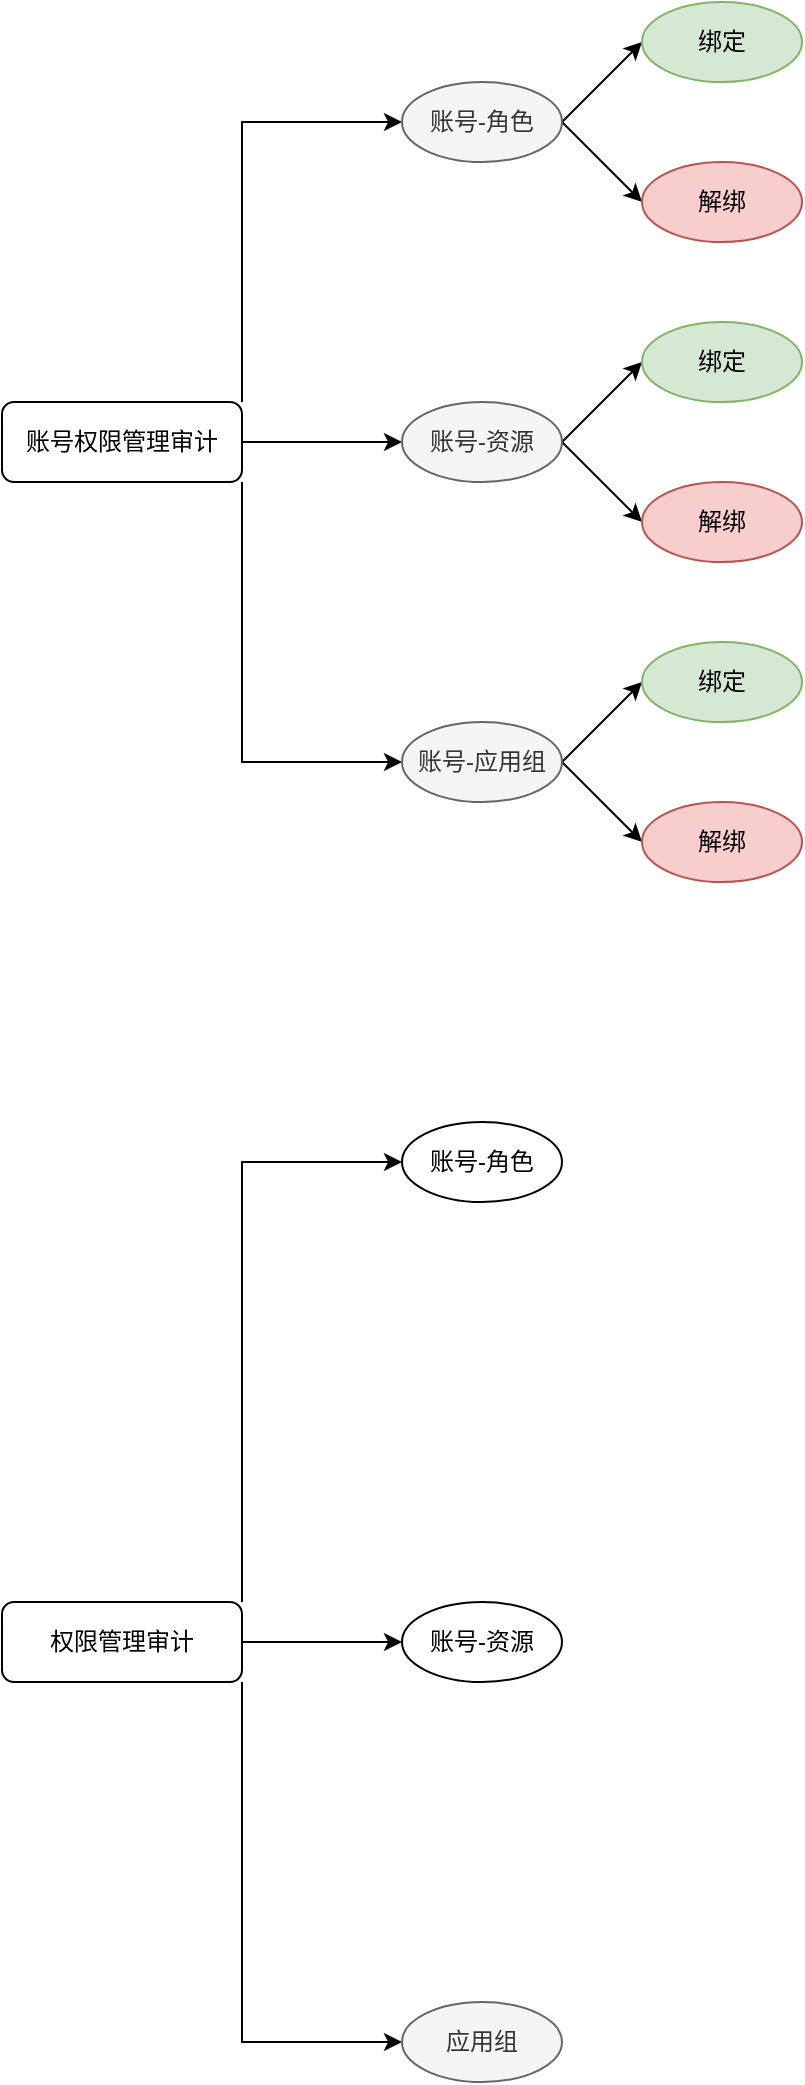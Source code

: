 <mxfile version="15.8.2" type="github">
  <diagram id="RpOcGAhP9OW58Pb7BM2l" name="第 1 页">
    <mxGraphModel dx="1038" dy="579" grid="1" gridSize="10" guides="1" tooltips="1" connect="1" arrows="1" fold="1" page="1" pageScale="1" pageWidth="827" pageHeight="1169" math="0" shadow="0">
      <root>
        <mxCell id="0" />
        <mxCell id="1" parent="0" />
        <mxCell id="3kDM5itjokiOEmdZeM92-5" style="edgeStyle=orthogonalEdgeStyle;rounded=0;orthogonalLoop=1;jettySize=auto;html=1;exitX=1;exitY=0;exitDx=0;exitDy=0;entryX=0;entryY=0.5;entryDx=0;entryDy=0;" edge="1" parent="1" source="3kDM5itjokiOEmdZeM92-1" target="3kDM5itjokiOEmdZeM92-2">
          <mxGeometry relative="1" as="geometry" />
        </mxCell>
        <mxCell id="3kDM5itjokiOEmdZeM92-6" style="edgeStyle=orthogonalEdgeStyle;rounded=0;orthogonalLoop=1;jettySize=auto;html=1;exitX=1;exitY=0.5;exitDx=0;exitDy=0;entryX=0;entryY=0.5;entryDx=0;entryDy=0;" edge="1" parent="1" source="3kDM5itjokiOEmdZeM92-1" target="3kDM5itjokiOEmdZeM92-3">
          <mxGeometry relative="1" as="geometry" />
        </mxCell>
        <mxCell id="3kDM5itjokiOEmdZeM92-8" style="edgeStyle=orthogonalEdgeStyle;rounded=0;orthogonalLoop=1;jettySize=auto;html=1;exitX=1;exitY=1;exitDx=0;exitDy=0;entryX=0;entryY=0.5;entryDx=0;entryDy=0;" edge="1" parent="1" source="3kDM5itjokiOEmdZeM92-1" target="3kDM5itjokiOEmdZeM92-4">
          <mxGeometry relative="1" as="geometry" />
        </mxCell>
        <mxCell id="3kDM5itjokiOEmdZeM92-1" value="账号权限管理审计" style="rounded=1;whiteSpace=wrap;html=1;" vertex="1" parent="1">
          <mxGeometry x="80" y="280" width="120" height="40" as="geometry" />
        </mxCell>
        <mxCell id="3kDM5itjokiOEmdZeM92-25" style="rounded=0;orthogonalLoop=1;jettySize=auto;html=1;exitX=1;exitY=0.5;exitDx=0;exitDy=0;entryX=0;entryY=0.5;entryDx=0;entryDy=0;" edge="1" parent="1" source="3kDM5itjokiOEmdZeM92-2" target="3kDM5itjokiOEmdZeM92-20">
          <mxGeometry relative="1" as="geometry" />
        </mxCell>
        <mxCell id="3kDM5itjokiOEmdZeM92-26" style="edgeStyle=none;rounded=0;orthogonalLoop=1;jettySize=auto;html=1;exitX=1;exitY=0.5;exitDx=0;exitDy=0;entryX=0;entryY=0.5;entryDx=0;entryDy=0;" edge="1" parent="1" source="3kDM5itjokiOEmdZeM92-2" target="3kDM5itjokiOEmdZeM92-23">
          <mxGeometry relative="1" as="geometry" />
        </mxCell>
        <mxCell id="3kDM5itjokiOEmdZeM92-2" value="账号-角色" style="ellipse;whiteSpace=wrap;html=1;rounded=1;fillColor=#f5f5f5;fontColor=#333333;strokeColor=#666666;" vertex="1" parent="1">
          <mxGeometry x="280" y="120" width="80" height="40" as="geometry" />
        </mxCell>
        <mxCell id="3kDM5itjokiOEmdZeM92-34" style="edgeStyle=none;rounded=0;orthogonalLoop=1;jettySize=auto;html=1;exitX=1;exitY=0.5;exitDx=0;exitDy=0;entryX=0;entryY=0.5;entryDx=0;entryDy=0;" edge="1" parent="1" source="3kDM5itjokiOEmdZeM92-3" target="3kDM5itjokiOEmdZeM92-27">
          <mxGeometry relative="1" as="geometry" />
        </mxCell>
        <mxCell id="3kDM5itjokiOEmdZeM92-35" style="edgeStyle=none;rounded=0;orthogonalLoop=1;jettySize=auto;html=1;exitX=1;exitY=0.5;exitDx=0;exitDy=0;entryX=0;entryY=0.5;entryDx=0;entryDy=0;" edge="1" parent="1" source="3kDM5itjokiOEmdZeM92-3" target="3kDM5itjokiOEmdZeM92-28">
          <mxGeometry relative="1" as="geometry" />
        </mxCell>
        <mxCell id="3kDM5itjokiOEmdZeM92-3" value="账号-资源" style="ellipse;whiteSpace=wrap;html=1;rounded=1;fillColor=#f5f5f5;fontColor=#333333;strokeColor=#666666;" vertex="1" parent="1">
          <mxGeometry x="280" y="280" width="80" height="40" as="geometry" />
        </mxCell>
        <mxCell id="3kDM5itjokiOEmdZeM92-31" style="edgeStyle=none;rounded=0;orthogonalLoop=1;jettySize=auto;html=1;exitX=1;exitY=0.5;exitDx=0;exitDy=0;entryX=0;entryY=0.5;entryDx=0;entryDy=0;" edge="1" parent="1" source="3kDM5itjokiOEmdZeM92-4" target="3kDM5itjokiOEmdZeM92-29">
          <mxGeometry relative="1" as="geometry" />
        </mxCell>
        <mxCell id="3kDM5itjokiOEmdZeM92-32" style="edgeStyle=none;rounded=0;orthogonalLoop=1;jettySize=auto;html=1;exitX=1;exitY=0.5;exitDx=0;exitDy=0;entryX=0;entryY=0.5;entryDx=0;entryDy=0;" edge="1" parent="1" source="3kDM5itjokiOEmdZeM92-4" target="3kDM5itjokiOEmdZeM92-30">
          <mxGeometry relative="1" as="geometry" />
        </mxCell>
        <mxCell id="3kDM5itjokiOEmdZeM92-4" value="账号-应用组" style="ellipse;whiteSpace=wrap;html=1;rounded=1;fillColor=#f5f5f5;fontColor=#333333;strokeColor=#666666;" vertex="1" parent="1">
          <mxGeometry x="280" y="440" width="80" height="40" as="geometry" />
        </mxCell>
        <mxCell id="3kDM5itjokiOEmdZeM92-9" style="edgeStyle=orthogonalEdgeStyle;rounded=0;orthogonalLoop=1;jettySize=auto;html=1;exitX=1;exitY=0;exitDx=0;exitDy=0;entryX=0;entryY=0.5;entryDx=0;entryDy=0;" edge="1" parent="1" source="3kDM5itjokiOEmdZeM92-12" target="3kDM5itjokiOEmdZeM92-13">
          <mxGeometry relative="1" as="geometry" />
        </mxCell>
        <mxCell id="3kDM5itjokiOEmdZeM92-10" style="edgeStyle=orthogonalEdgeStyle;rounded=0;orthogonalLoop=1;jettySize=auto;html=1;exitX=1;exitY=0.5;exitDx=0;exitDy=0;entryX=0;entryY=0.5;entryDx=0;entryDy=0;" edge="1" parent="1" source="3kDM5itjokiOEmdZeM92-12" target="3kDM5itjokiOEmdZeM92-14">
          <mxGeometry relative="1" as="geometry" />
        </mxCell>
        <mxCell id="3kDM5itjokiOEmdZeM92-11" style="edgeStyle=orthogonalEdgeStyle;rounded=0;orthogonalLoop=1;jettySize=auto;html=1;exitX=1;exitY=1;exitDx=0;exitDy=0;entryX=0;entryY=0.5;entryDx=0;entryDy=0;" edge="1" parent="1" source="3kDM5itjokiOEmdZeM92-12" target="3kDM5itjokiOEmdZeM92-15">
          <mxGeometry relative="1" as="geometry" />
        </mxCell>
        <mxCell id="3kDM5itjokiOEmdZeM92-12" value="权限管理审计" style="rounded=1;whiteSpace=wrap;html=1;" vertex="1" parent="1">
          <mxGeometry x="80" y="880" width="120" height="40" as="geometry" />
        </mxCell>
        <mxCell id="3kDM5itjokiOEmdZeM92-13" value="账号-角色" style="ellipse;whiteSpace=wrap;html=1;rounded=1;" vertex="1" parent="1">
          <mxGeometry x="280" y="640" width="80" height="40" as="geometry" />
        </mxCell>
        <mxCell id="3kDM5itjokiOEmdZeM92-14" value="账号-资源" style="ellipse;whiteSpace=wrap;html=1;rounded=1;" vertex="1" parent="1">
          <mxGeometry x="280" y="880" width="80" height="40" as="geometry" />
        </mxCell>
        <mxCell id="3kDM5itjokiOEmdZeM92-15" value="应用组" style="ellipse;whiteSpace=wrap;html=1;rounded=1;fillColor=#f5f5f5;fontColor=#333333;strokeColor=#666666;" vertex="1" parent="1">
          <mxGeometry x="280" y="1080" width="80" height="40" as="geometry" />
        </mxCell>
        <mxCell id="3kDM5itjokiOEmdZeM92-20" value="绑定" style="ellipse;whiteSpace=wrap;html=1;rounded=1;fillColor=#d5e8d4;strokeColor=#82b366;" vertex="1" parent="1">
          <mxGeometry x="400" y="80" width="80" height="40" as="geometry" />
        </mxCell>
        <mxCell id="3kDM5itjokiOEmdZeM92-23" value="解绑" style="ellipse;whiteSpace=wrap;html=1;rounded=1;fillColor=#f8cecc;strokeColor=#b85450;" vertex="1" parent="1">
          <mxGeometry x="400" y="160" width="80" height="40" as="geometry" />
        </mxCell>
        <mxCell id="3kDM5itjokiOEmdZeM92-27" value="绑定" style="ellipse;whiteSpace=wrap;html=1;rounded=1;fillColor=#d5e8d4;strokeColor=#82b366;" vertex="1" parent="1">
          <mxGeometry x="400" y="240" width="80" height="40" as="geometry" />
        </mxCell>
        <mxCell id="3kDM5itjokiOEmdZeM92-28" value="解绑" style="ellipse;whiteSpace=wrap;html=1;rounded=1;fillColor=#f8cecc;strokeColor=#b85450;" vertex="1" parent="1">
          <mxGeometry x="400" y="320" width="80" height="40" as="geometry" />
        </mxCell>
        <mxCell id="3kDM5itjokiOEmdZeM92-29" value="绑定" style="ellipse;whiteSpace=wrap;html=1;rounded=1;fillColor=#d5e8d4;strokeColor=#82b366;" vertex="1" parent="1">
          <mxGeometry x="400" y="400" width="80" height="40" as="geometry" />
        </mxCell>
        <mxCell id="3kDM5itjokiOEmdZeM92-30" value="解绑" style="ellipse;whiteSpace=wrap;html=1;rounded=1;fillColor=#f8cecc;strokeColor=#b85450;" vertex="1" parent="1">
          <mxGeometry x="400" y="480" width="80" height="40" as="geometry" />
        </mxCell>
      </root>
    </mxGraphModel>
  </diagram>
</mxfile>
